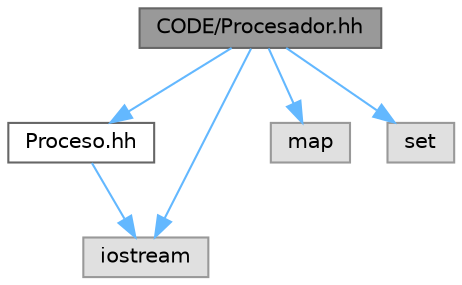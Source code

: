 digraph "CODE/Procesador.hh"
{
 // LATEX_PDF_SIZE
  bgcolor="transparent";
  edge [fontname=Helvetica,fontsize=10,labelfontname=Helvetica,labelfontsize=10];
  node [fontname=Helvetica,fontsize=10,shape=box,height=0.2,width=0.4];
  Node1 [id="Node000001",label="CODE/Procesador.hh",height=0.2,width=0.4,color="gray40", fillcolor="grey60", style="filled", fontcolor="black",tooltip="Especificación de la clase Procesador."];
  Node1 -> Node2 [id="edge1_Node000001_Node000002",color="steelblue1",style="solid",tooltip=" "];
  Node2 [id="Node000002",label="Proceso.hh",height=0.2,width=0.4,color="grey40", fillcolor="white", style="filled",URL="$Proceso_8hh.html",tooltip="Especificación de la clase Proceso."];
  Node2 -> Node3 [id="edge2_Node000002_Node000003",color="steelblue1",style="solid",tooltip=" "];
  Node3 [id="Node000003",label="iostream",height=0.2,width=0.4,color="grey60", fillcolor="#E0E0E0", style="filled",tooltip=" "];
  Node1 -> Node3 [id="edge3_Node000001_Node000003",color="steelblue1",style="solid",tooltip=" "];
  Node1 -> Node4 [id="edge4_Node000001_Node000004",color="steelblue1",style="solid",tooltip=" "];
  Node4 [id="Node000004",label="map",height=0.2,width=0.4,color="grey60", fillcolor="#E0E0E0", style="filled",tooltip=" "];
  Node1 -> Node5 [id="edge5_Node000001_Node000005",color="steelblue1",style="solid",tooltip=" "];
  Node5 [id="Node000005",label="set",height=0.2,width=0.4,color="grey60", fillcolor="#E0E0E0", style="filled",tooltip=" "];
}
